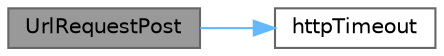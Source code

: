 digraph "UrlRequestPost"
{
 // LATEX_PDF_SIZE
  bgcolor="transparent";
  edge [fontname=Helvetica,fontsize=10,labelfontname=Helvetica,labelfontsize=10];
  node [fontname=Helvetica,fontsize=10,shape=box,height=0.2,width=0.4];
  rankdir="LR";
  Node1 [id="Node000001",label="UrlRequestPost",height=0.2,width=0.4,color="gray40", fillcolor="grey60", style="filled", fontcolor="black",tooltip="向一个http发送一个post请求"];
  Node1 -> Node2 [id="edge1_Node000001_Node000002",color="steelblue1",style="solid",tooltip=" "];
  Node2 [id="Node000002",label="httpTimeout",height=0.2,width=0.4,color="grey40", fillcolor="white", style="filled",URL="$class_c_libhttp.html#ab530c9bfbf50bde9c0b72203027b1b21",tooltip=" "];
}
